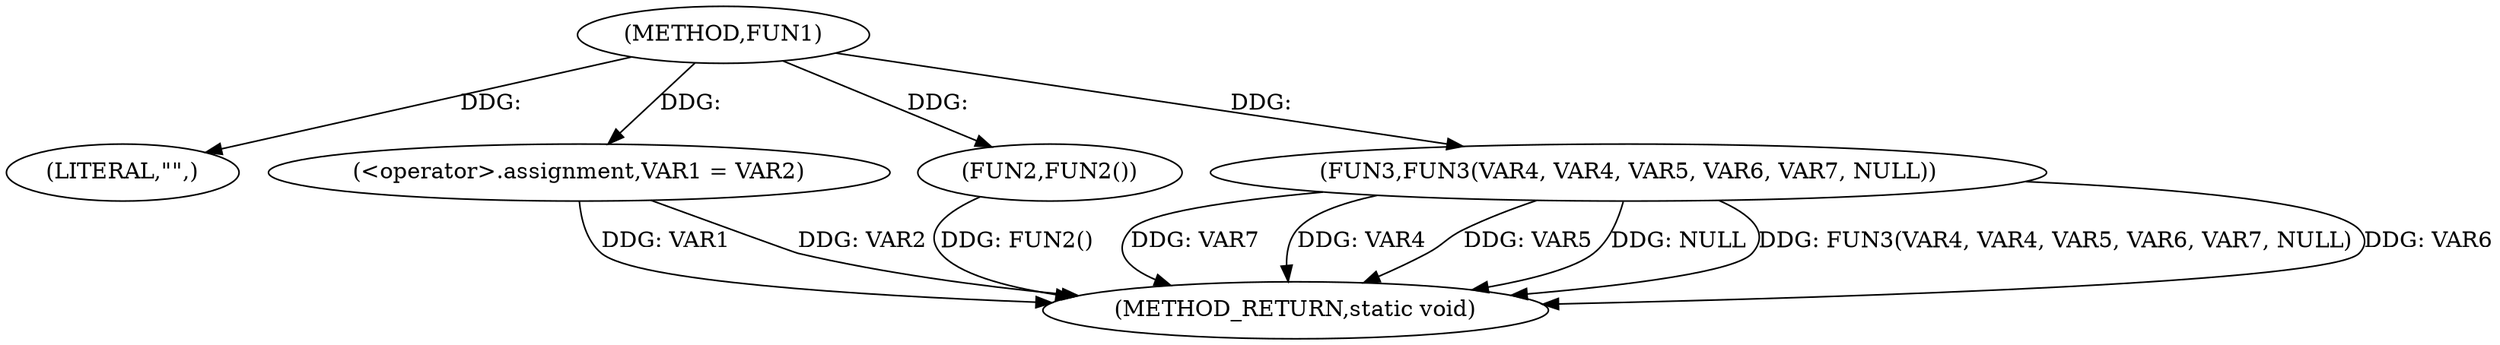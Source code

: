 digraph FUN1 {  
"1000100" [label = "(METHOD,FUN1)" ]
"1000119" [label = "(METHOD_RETURN,static void)" ]
"1000103" [label = "(LITERAL,\"\",)" ]
"1000104" [label = "(<operator>.assignment,VAR1 = VAR2)" ]
"1000108" [label = "(FUN2,FUN2())" ]
"1000112" [label = "(FUN3,FUN3(VAR4, VAR4, VAR5, VAR6, VAR7, NULL))" ]
  "1000112" -> "1000119"  [ label = "DDG: VAR7"] 
  "1000108" -> "1000119"  [ label = "DDG: FUN2()"] 
  "1000104" -> "1000119"  [ label = "DDG: VAR1"] 
  "1000112" -> "1000119"  [ label = "DDG: VAR4"] 
  "1000112" -> "1000119"  [ label = "DDG: VAR5"] 
  "1000112" -> "1000119"  [ label = "DDG: NULL"] 
  "1000112" -> "1000119"  [ label = "DDG: FUN3(VAR4, VAR4, VAR5, VAR6, VAR7, NULL)"] 
  "1000112" -> "1000119"  [ label = "DDG: VAR6"] 
  "1000104" -> "1000119"  [ label = "DDG: VAR2"] 
  "1000100" -> "1000103"  [ label = "DDG: "] 
  "1000100" -> "1000104"  [ label = "DDG: "] 
  "1000100" -> "1000108"  [ label = "DDG: "] 
  "1000100" -> "1000112"  [ label = "DDG: "] 
}
